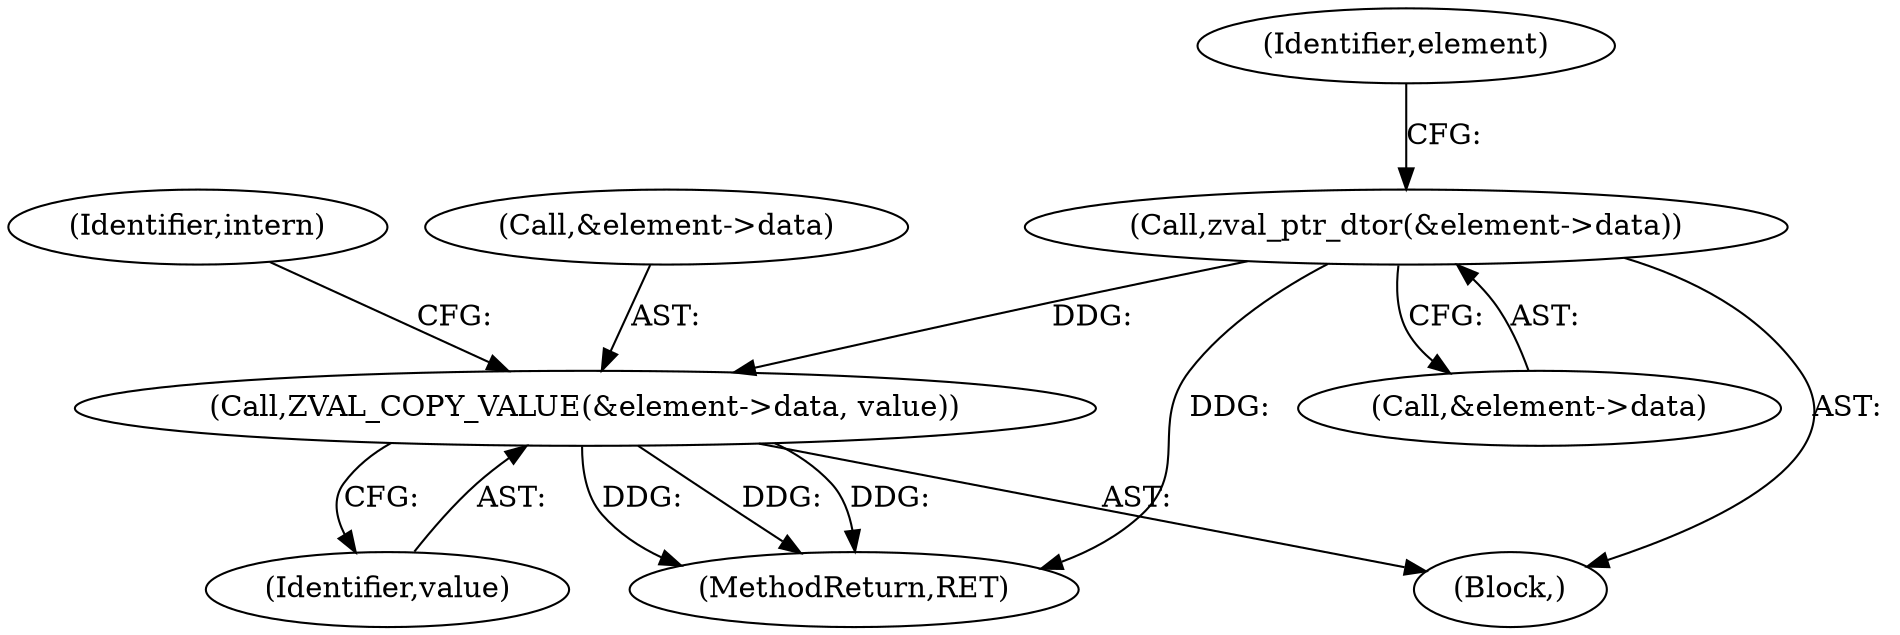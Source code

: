 digraph "0_php-src_28a6ed9f9a36b9c517e4a8a429baf4dd382fc5d5?w=1@pointer" {
"1000192" [label="(Call,zval_ptr_dtor(&element->data))"];
"1000197" [label="(Call,ZVAL_COPY_VALUE(&element->data, value))"];
"1000198" [label="(Call,&element->data)"];
"1000202" [label="(Identifier,value)"];
"1000206" [label="(Identifier,intern)"];
"1000193" [label="(Call,&element->data)"];
"1000192" [label="(Call,zval_ptr_dtor(&element->data))"];
"1000182" [label="(Block,)"];
"1000221" [label="(MethodReturn,RET)"];
"1000197" [label="(Call,ZVAL_COPY_VALUE(&element->data, value))"];
"1000200" [label="(Identifier,element)"];
"1000192" -> "1000182"  [label="AST: "];
"1000192" -> "1000193"  [label="CFG: "];
"1000193" -> "1000192"  [label="AST: "];
"1000200" -> "1000192"  [label="CFG: "];
"1000192" -> "1000221"  [label="DDG: "];
"1000192" -> "1000197"  [label="DDG: "];
"1000197" -> "1000182"  [label="AST: "];
"1000197" -> "1000202"  [label="CFG: "];
"1000198" -> "1000197"  [label="AST: "];
"1000202" -> "1000197"  [label="AST: "];
"1000206" -> "1000197"  [label="CFG: "];
"1000197" -> "1000221"  [label="DDG: "];
"1000197" -> "1000221"  [label="DDG: "];
"1000197" -> "1000221"  [label="DDG: "];
}
